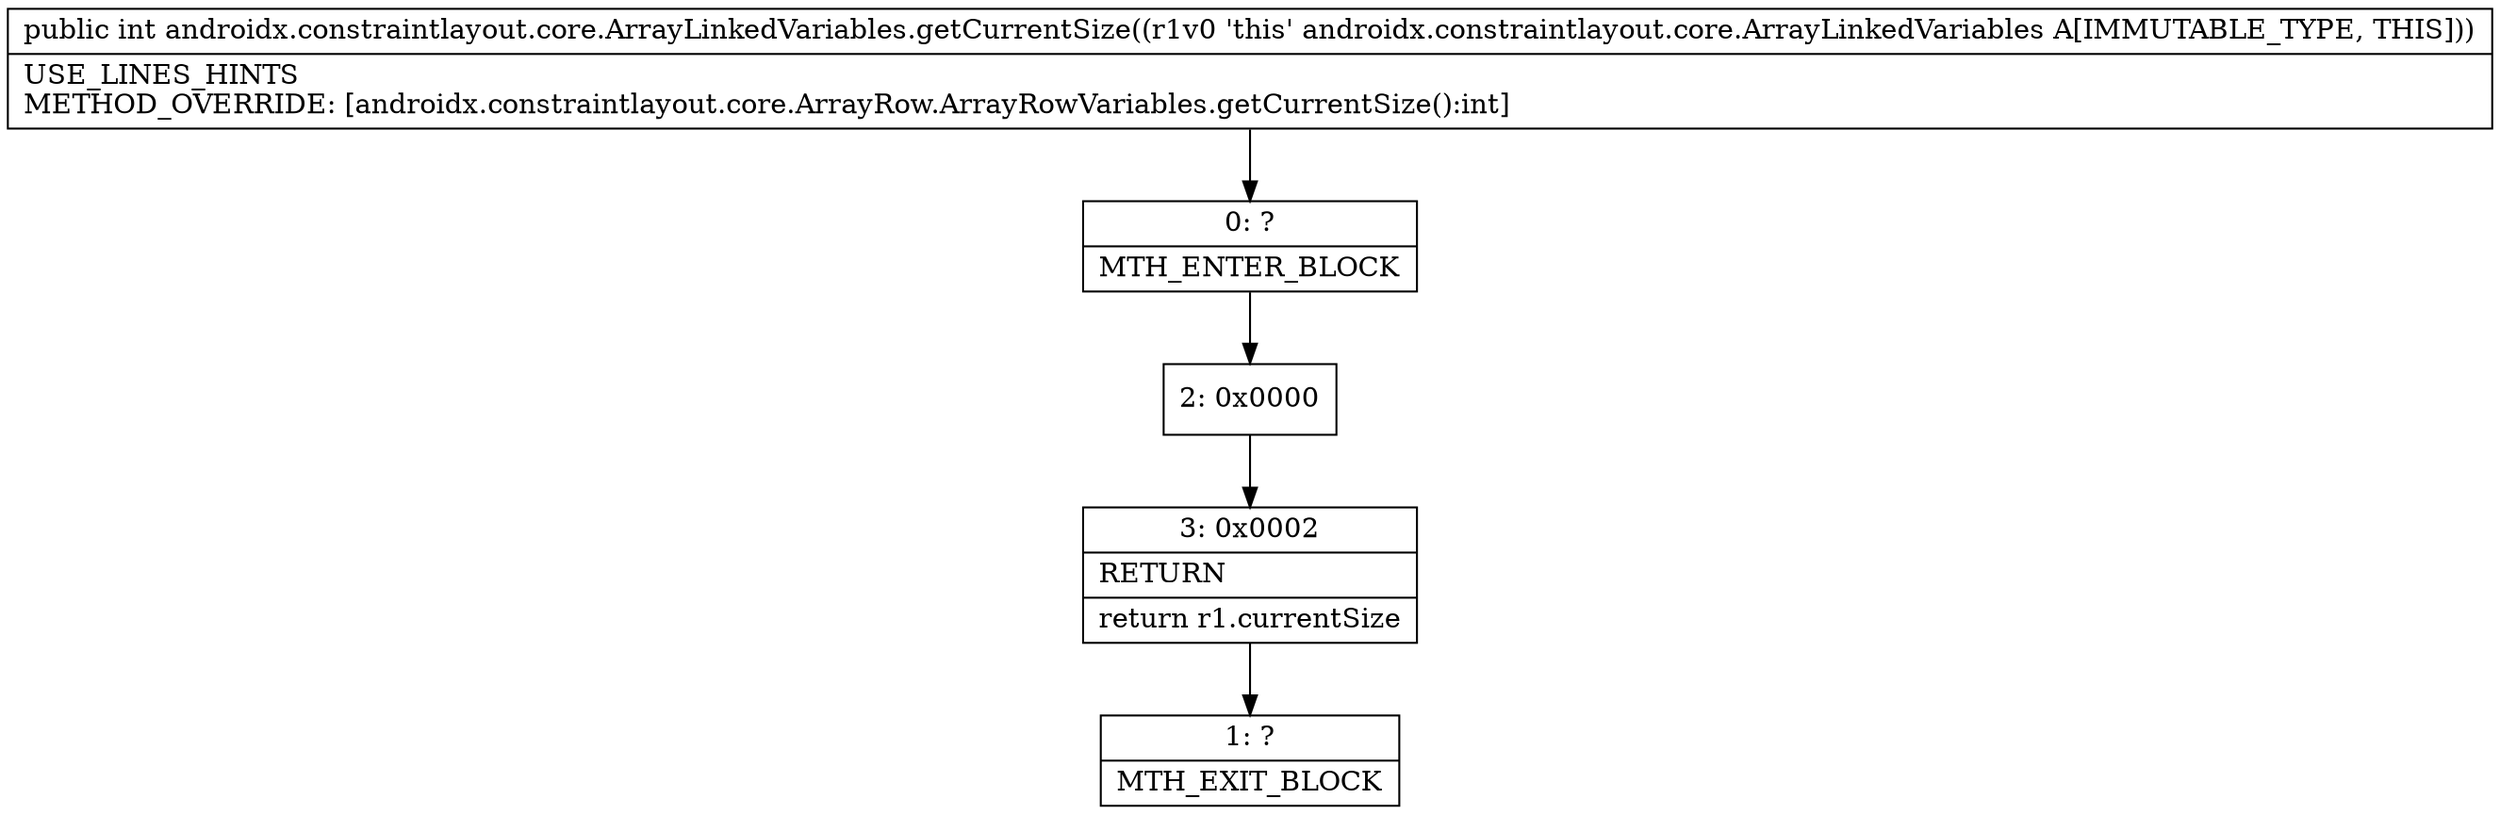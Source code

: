 digraph "CFG forandroidx.constraintlayout.core.ArrayLinkedVariables.getCurrentSize()I" {
Node_0 [shape=record,label="{0\:\ ?|MTH_ENTER_BLOCK\l}"];
Node_2 [shape=record,label="{2\:\ 0x0000}"];
Node_3 [shape=record,label="{3\:\ 0x0002|RETURN\l|return r1.currentSize\l}"];
Node_1 [shape=record,label="{1\:\ ?|MTH_EXIT_BLOCK\l}"];
MethodNode[shape=record,label="{public int androidx.constraintlayout.core.ArrayLinkedVariables.getCurrentSize((r1v0 'this' androidx.constraintlayout.core.ArrayLinkedVariables A[IMMUTABLE_TYPE, THIS]))  | USE_LINES_HINTS\lMETHOD_OVERRIDE: [androidx.constraintlayout.core.ArrayRow.ArrayRowVariables.getCurrentSize():int]\l}"];
MethodNode -> Node_0;Node_0 -> Node_2;
Node_2 -> Node_3;
Node_3 -> Node_1;
}

